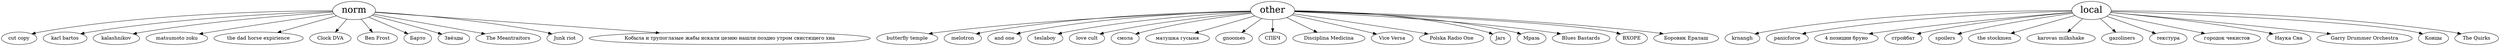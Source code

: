 digraph G {

norm [fontsize=26];
norm -> "cut copy"
norm -> "karl bartos"
norm -> kalashnikov
norm ->  "matsumoto zoku"
norm ->  "the dad horse expirience"
norm ->  "Clock DVA"
norm ->  "Ben Frost"
norm ->  Барто
norm ->  Звёзды
norm ->  "The Meantraitors"
norm ->  "Junk riot"
norm ->  "Кобыла и трупоглазые жабы искали цезию нашли поздно утром свистящего хна"

other [fontsize=26];
other ->  "butterfly temple"
other ->  melotron
other ->  "and one"
other ->  teslaboy
other ->  "love cult"
other ->  смола
other ->  "матушка гусыня"
other ->  gnoomes
other ->  СПБЧ
other ->  "Disciplina Medicina"
other ->  "Vice Versa"
other ->  "Polska Radio One"
other ->  Jars
other ->  Мразь
other ->  "Blues Bastards"
other ->  ВХОРЕ
other ->  "Боровик Ералаш"

local [fontsize=26];
local ->  krnangh
local ->  panicforce
local ->  "4 позиции бруно"
local ->  стройбат
local ->  spoilers
local ->  "the stockmen"
local ->  "karovas milkshake"
local ->  gazoliners
local ->  текстура
local ->  "городок чекистов"
local ->  "Наука Сна"
local ->  "Garry Drummer Orchestra"
local ->  Концы
local ->  "The Quirks"

}
